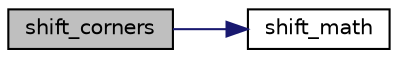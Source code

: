 digraph "shift_corners"
{
 // LATEX_PDF_SIZE
  edge [fontname="Helvetica",fontsize="10",labelfontname="Helvetica",labelfontsize="10"];
  node [fontname="Helvetica",fontsize="10",shape=record];
  rankdir="LR";
  Node1 [label="shift_corners",height=0.2,width=0.4,color="black", fillcolor="grey75", style="filled", fontcolor="black",tooltip=" "];
  Node1 -> Node2 [color="midnightblue",fontsize="10",style="solid",fontname="Helvetica"];
  Node2 [label="shift_math",height=0.2,width=0.4,color="black", fillcolor="white", style="filled",URL="$util_8cpp.html#a6a7ccf3f0c322efdc9a03ec38bfabb8e",tooltip=" "];
}
